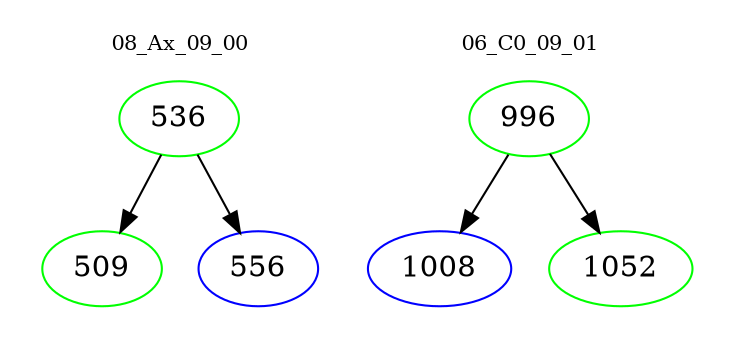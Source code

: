 digraph{
subgraph cluster_0 {
color = white
label = "08_Ax_09_00";
fontsize=10;
T0_536 [label="536", color="green"]
T0_536 -> T0_509 [color="black"]
T0_509 [label="509", color="green"]
T0_536 -> T0_556 [color="black"]
T0_556 [label="556", color="blue"]
}
subgraph cluster_1 {
color = white
label = "06_C0_09_01";
fontsize=10;
T1_996 [label="996", color="green"]
T1_996 -> T1_1008 [color="black"]
T1_1008 [label="1008", color="blue"]
T1_996 -> T1_1052 [color="black"]
T1_1052 [label="1052", color="green"]
}
}
